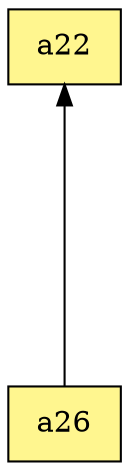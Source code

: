 digraph G {
rankdir=BT;ranksep="2.0";
"a26" [shape=record,fillcolor=khaki1,style=filled,label="{a26}"];
"a22" [shape=record,fillcolor=khaki1,style=filled,label="{a22}"];
"a26" -> "a22"
}